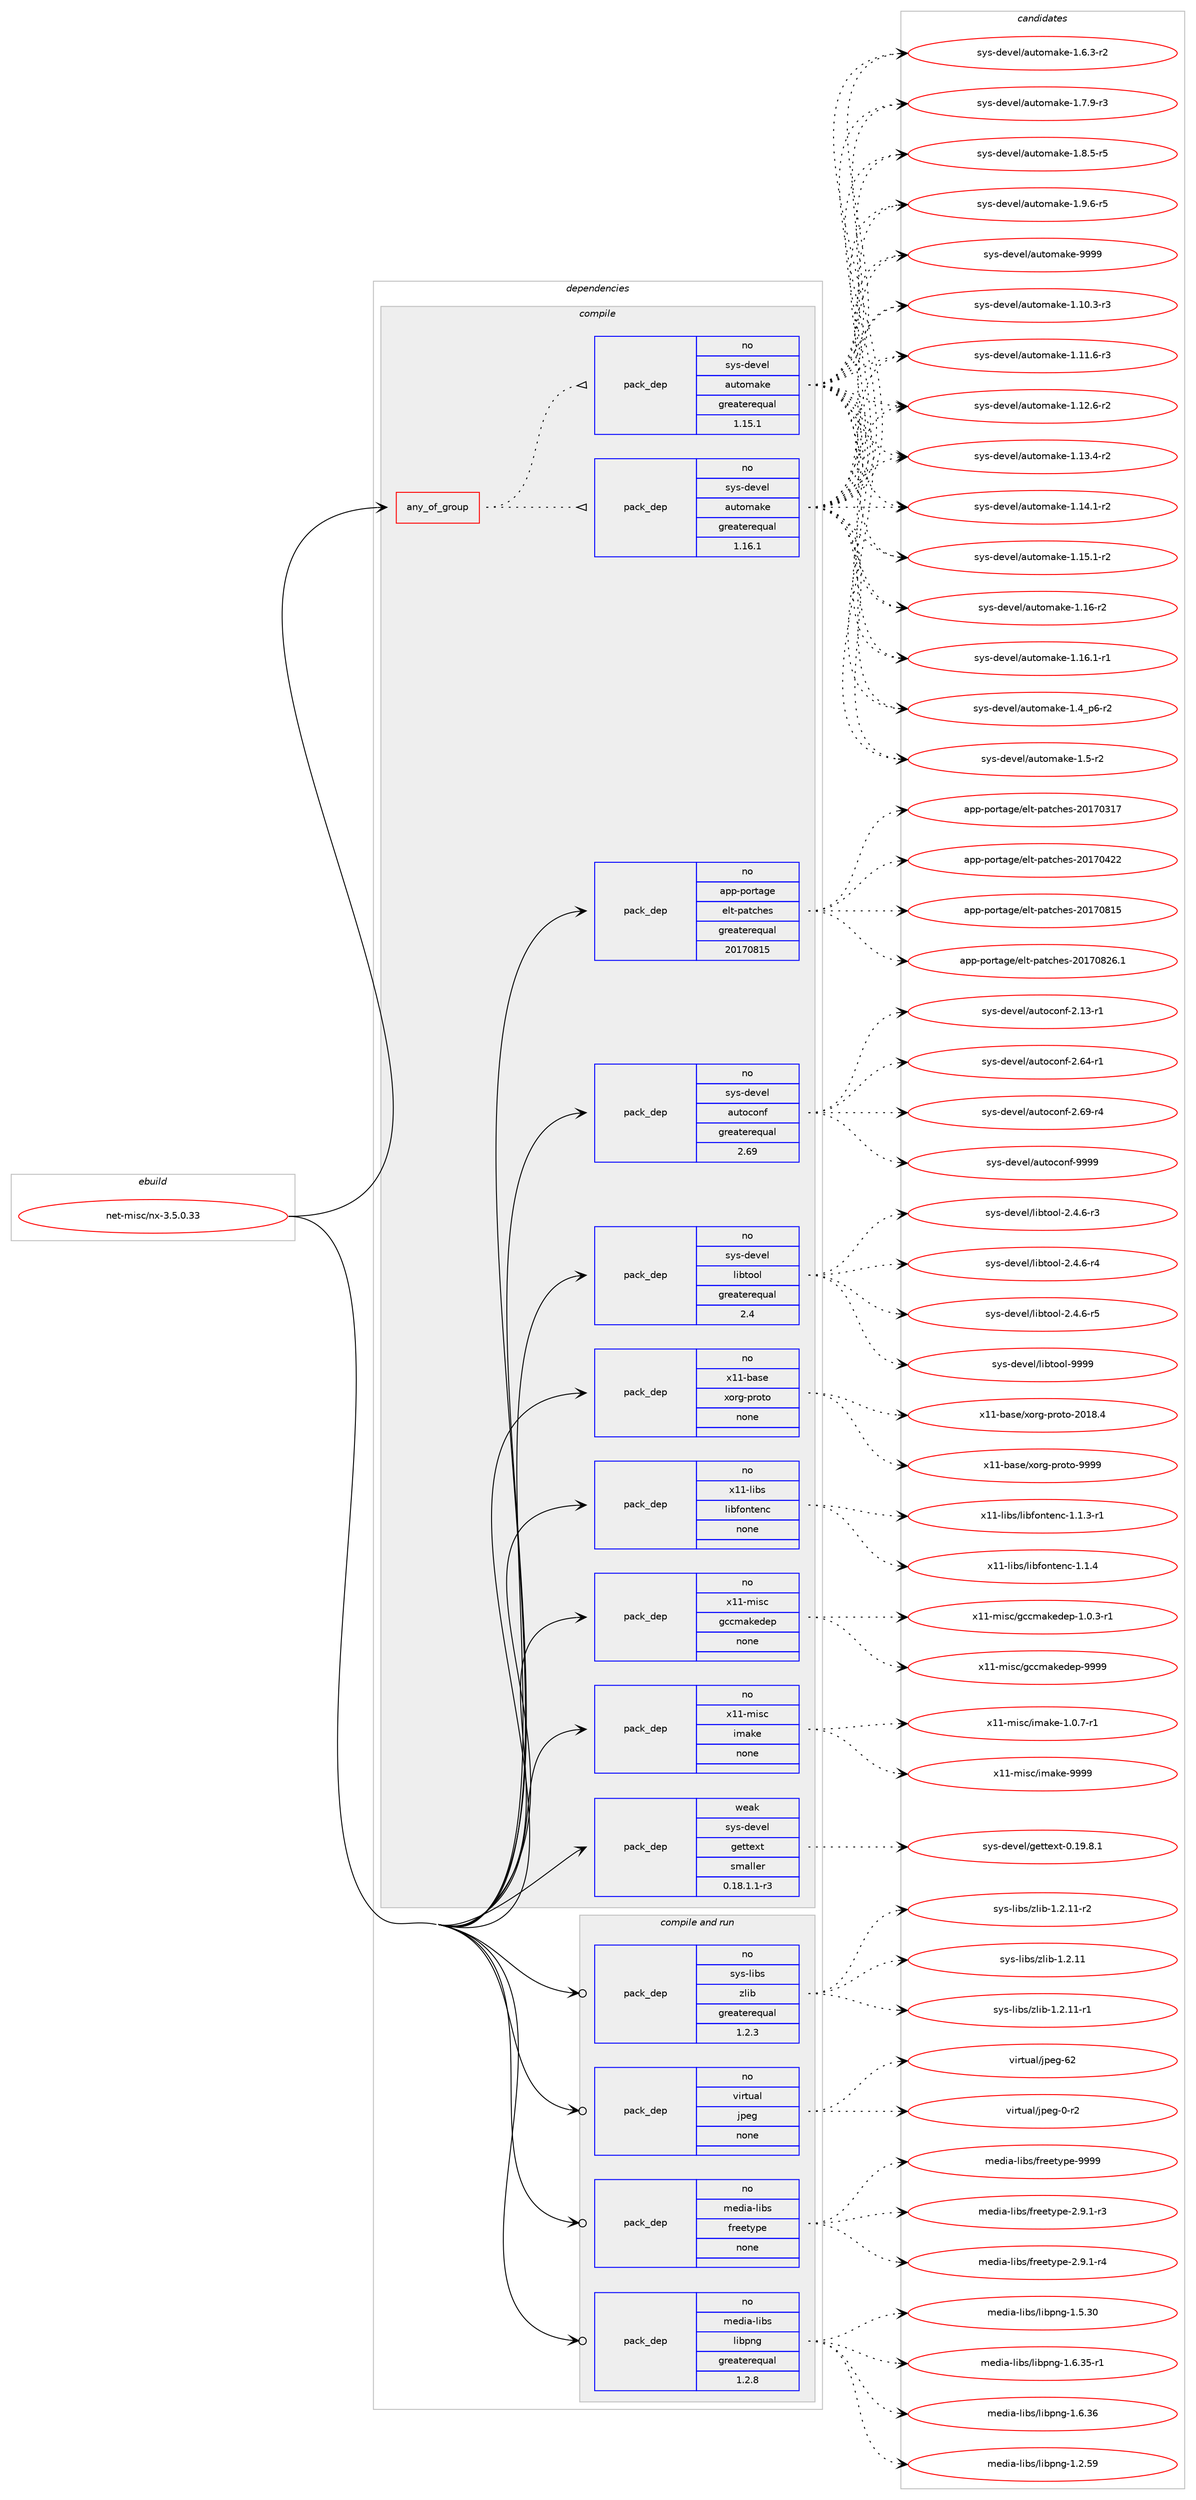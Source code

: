 digraph prolog {

# *************
# Graph options
# *************

newrank=true;
concentrate=true;
compound=true;
graph [rankdir=LR,fontname=Helvetica,fontsize=10,ranksep=1.5];#, ranksep=2.5, nodesep=0.2];
edge  [arrowhead=vee];
node  [fontname=Helvetica,fontsize=10];

# **********
# The ebuild
# **********

subgraph cluster_leftcol {
color=gray;
rank=same;
label=<<i>ebuild</i>>;
id [label="net-misc/nx-3.5.0.33", color=red, width=4, href="../net-misc/nx-3.5.0.33.svg"];
}

# ****************
# The dependencies
# ****************

subgraph cluster_midcol {
color=gray;
label=<<i>dependencies</i>>;
subgraph cluster_compile {
fillcolor="#eeeeee";
style=filled;
label=<<i>compile</i>>;
subgraph any26384 {
dependency1670191 [label=<<TABLE BORDER="0" CELLBORDER="1" CELLSPACING="0" CELLPADDING="4"><TR><TD CELLPADDING="10">any_of_group</TD></TR></TABLE>>, shape=none, color=red];subgraph pack1194161 {
dependency1670192 [label=<<TABLE BORDER="0" CELLBORDER="1" CELLSPACING="0" CELLPADDING="4" WIDTH="220"><TR><TD ROWSPAN="6" CELLPADDING="30">pack_dep</TD></TR><TR><TD WIDTH="110">no</TD></TR><TR><TD>sys-devel</TD></TR><TR><TD>automake</TD></TR><TR><TD>greaterequal</TD></TR><TR><TD>1.16.1</TD></TR></TABLE>>, shape=none, color=blue];
}
dependency1670191:e -> dependency1670192:w [weight=20,style="dotted",arrowhead="oinv"];
subgraph pack1194162 {
dependency1670193 [label=<<TABLE BORDER="0" CELLBORDER="1" CELLSPACING="0" CELLPADDING="4" WIDTH="220"><TR><TD ROWSPAN="6" CELLPADDING="30">pack_dep</TD></TR><TR><TD WIDTH="110">no</TD></TR><TR><TD>sys-devel</TD></TR><TR><TD>automake</TD></TR><TR><TD>greaterequal</TD></TR><TR><TD>1.15.1</TD></TR></TABLE>>, shape=none, color=blue];
}
dependency1670191:e -> dependency1670193:w [weight=20,style="dotted",arrowhead="oinv"];
}
id:e -> dependency1670191:w [weight=20,style="solid",arrowhead="vee"];
subgraph pack1194163 {
dependency1670194 [label=<<TABLE BORDER="0" CELLBORDER="1" CELLSPACING="0" CELLPADDING="4" WIDTH="220"><TR><TD ROWSPAN="6" CELLPADDING="30">pack_dep</TD></TR><TR><TD WIDTH="110">no</TD></TR><TR><TD>app-portage</TD></TR><TR><TD>elt-patches</TD></TR><TR><TD>greaterequal</TD></TR><TR><TD>20170815</TD></TR></TABLE>>, shape=none, color=blue];
}
id:e -> dependency1670194:w [weight=20,style="solid",arrowhead="vee"];
subgraph pack1194164 {
dependency1670195 [label=<<TABLE BORDER="0" CELLBORDER="1" CELLSPACING="0" CELLPADDING="4" WIDTH="220"><TR><TD ROWSPAN="6" CELLPADDING="30">pack_dep</TD></TR><TR><TD WIDTH="110">no</TD></TR><TR><TD>sys-devel</TD></TR><TR><TD>autoconf</TD></TR><TR><TD>greaterequal</TD></TR><TR><TD>2.69</TD></TR></TABLE>>, shape=none, color=blue];
}
id:e -> dependency1670195:w [weight=20,style="solid",arrowhead="vee"];
subgraph pack1194165 {
dependency1670196 [label=<<TABLE BORDER="0" CELLBORDER="1" CELLSPACING="0" CELLPADDING="4" WIDTH="220"><TR><TD ROWSPAN="6" CELLPADDING="30">pack_dep</TD></TR><TR><TD WIDTH="110">no</TD></TR><TR><TD>sys-devel</TD></TR><TR><TD>libtool</TD></TR><TR><TD>greaterequal</TD></TR><TR><TD>2.4</TD></TR></TABLE>>, shape=none, color=blue];
}
id:e -> dependency1670196:w [weight=20,style="solid",arrowhead="vee"];
subgraph pack1194166 {
dependency1670197 [label=<<TABLE BORDER="0" CELLBORDER="1" CELLSPACING="0" CELLPADDING="4" WIDTH="220"><TR><TD ROWSPAN="6" CELLPADDING="30">pack_dep</TD></TR><TR><TD WIDTH="110">no</TD></TR><TR><TD>x11-base</TD></TR><TR><TD>xorg-proto</TD></TR><TR><TD>none</TD></TR><TR><TD></TD></TR></TABLE>>, shape=none, color=blue];
}
id:e -> dependency1670197:w [weight=20,style="solid",arrowhead="vee"];
subgraph pack1194167 {
dependency1670198 [label=<<TABLE BORDER="0" CELLBORDER="1" CELLSPACING="0" CELLPADDING="4" WIDTH="220"><TR><TD ROWSPAN="6" CELLPADDING="30">pack_dep</TD></TR><TR><TD WIDTH="110">no</TD></TR><TR><TD>x11-libs</TD></TR><TR><TD>libfontenc</TD></TR><TR><TD>none</TD></TR><TR><TD></TD></TR></TABLE>>, shape=none, color=blue];
}
id:e -> dependency1670198:w [weight=20,style="solid",arrowhead="vee"];
subgraph pack1194168 {
dependency1670199 [label=<<TABLE BORDER="0" CELLBORDER="1" CELLSPACING="0" CELLPADDING="4" WIDTH="220"><TR><TD ROWSPAN="6" CELLPADDING="30">pack_dep</TD></TR><TR><TD WIDTH="110">no</TD></TR><TR><TD>x11-misc</TD></TR><TR><TD>gccmakedep</TD></TR><TR><TD>none</TD></TR><TR><TD></TD></TR></TABLE>>, shape=none, color=blue];
}
id:e -> dependency1670199:w [weight=20,style="solid",arrowhead="vee"];
subgraph pack1194169 {
dependency1670200 [label=<<TABLE BORDER="0" CELLBORDER="1" CELLSPACING="0" CELLPADDING="4" WIDTH="220"><TR><TD ROWSPAN="6" CELLPADDING="30">pack_dep</TD></TR><TR><TD WIDTH="110">no</TD></TR><TR><TD>x11-misc</TD></TR><TR><TD>imake</TD></TR><TR><TD>none</TD></TR><TR><TD></TD></TR></TABLE>>, shape=none, color=blue];
}
id:e -> dependency1670200:w [weight=20,style="solid",arrowhead="vee"];
subgraph pack1194170 {
dependency1670201 [label=<<TABLE BORDER="0" CELLBORDER="1" CELLSPACING="0" CELLPADDING="4" WIDTH="220"><TR><TD ROWSPAN="6" CELLPADDING="30">pack_dep</TD></TR><TR><TD WIDTH="110">weak</TD></TR><TR><TD>sys-devel</TD></TR><TR><TD>gettext</TD></TR><TR><TD>smaller</TD></TR><TR><TD>0.18.1.1-r3</TD></TR></TABLE>>, shape=none, color=blue];
}
id:e -> dependency1670201:w [weight=20,style="solid",arrowhead="vee"];
}
subgraph cluster_compileandrun {
fillcolor="#eeeeee";
style=filled;
label=<<i>compile and run</i>>;
subgraph pack1194171 {
dependency1670202 [label=<<TABLE BORDER="0" CELLBORDER="1" CELLSPACING="0" CELLPADDING="4" WIDTH="220"><TR><TD ROWSPAN="6" CELLPADDING="30">pack_dep</TD></TR><TR><TD WIDTH="110">no</TD></TR><TR><TD>media-libs</TD></TR><TR><TD>freetype</TD></TR><TR><TD>none</TD></TR><TR><TD></TD></TR></TABLE>>, shape=none, color=blue];
}
id:e -> dependency1670202:w [weight=20,style="solid",arrowhead="odotvee"];
subgraph pack1194172 {
dependency1670203 [label=<<TABLE BORDER="0" CELLBORDER="1" CELLSPACING="0" CELLPADDING="4" WIDTH="220"><TR><TD ROWSPAN="6" CELLPADDING="30">pack_dep</TD></TR><TR><TD WIDTH="110">no</TD></TR><TR><TD>media-libs</TD></TR><TR><TD>libpng</TD></TR><TR><TD>greaterequal</TD></TR><TR><TD>1.2.8</TD></TR></TABLE>>, shape=none, color=blue];
}
id:e -> dependency1670203:w [weight=20,style="solid",arrowhead="odotvee"];
subgraph pack1194173 {
dependency1670204 [label=<<TABLE BORDER="0" CELLBORDER="1" CELLSPACING="0" CELLPADDING="4" WIDTH="220"><TR><TD ROWSPAN="6" CELLPADDING="30">pack_dep</TD></TR><TR><TD WIDTH="110">no</TD></TR><TR><TD>sys-libs</TD></TR><TR><TD>zlib</TD></TR><TR><TD>greaterequal</TD></TR><TR><TD>1.2.3</TD></TR></TABLE>>, shape=none, color=blue];
}
id:e -> dependency1670204:w [weight=20,style="solid",arrowhead="odotvee"];
subgraph pack1194174 {
dependency1670205 [label=<<TABLE BORDER="0" CELLBORDER="1" CELLSPACING="0" CELLPADDING="4" WIDTH="220"><TR><TD ROWSPAN="6" CELLPADDING="30">pack_dep</TD></TR><TR><TD WIDTH="110">no</TD></TR><TR><TD>virtual</TD></TR><TR><TD>jpeg</TD></TR><TR><TD>none</TD></TR><TR><TD></TD></TR></TABLE>>, shape=none, color=blue];
}
id:e -> dependency1670205:w [weight=20,style="solid",arrowhead="odotvee"];
}
subgraph cluster_run {
fillcolor="#eeeeee";
style=filled;
label=<<i>run</i>>;
}
}

# **************
# The candidates
# **************

subgraph cluster_choices {
rank=same;
color=gray;
label=<<i>candidates</i>>;

subgraph choice1194161 {
color=black;
nodesep=1;
choice11512111545100101118101108479711711611110997107101454946494846514511451 [label="sys-devel/automake-1.10.3-r3", color=red, width=4,href="../sys-devel/automake-1.10.3-r3.svg"];
choice11512111545100101118101108479711711611110997107101454946494946544511451 [label="sys-devel/automake-1.11.6-r3", color=red, width=4,href="../sys-devel/automake-1.11.6-r3.svg"];
choice11512111545100101118101108479711711611110997107101454946495046544511450 [label="sys-devel/automake-1.12.6-r2", color=red, width=4,href="../sys-devel/automake-1.12.6-r2.svg"];
choice11512111545100101118101108479711711611110997107101454946495146524511450 [label="sys-devel/automake-1.13.4-r2", color=red, width=4,href="../sys-devel/automake-1.13.4-r2.svg"];
choice11512111545100101118101108479711711611110997107101454946495246494511450 [label="sys-devel/automake-1.14.1-r2", color=red, width=4,href="../sys-devel/automake-1.14.1-r2.svg"];
choice11512111545100101118101108479711711611110997107101454946495346494511450 [label="sys-devel/automake-1.15.1-r2", color=red, width=4,href="../sys-devel/automake-1.15.1-r2.svg"];
choice1151211154510010111810110847971171161111099710710145494649544511450 [label="sys-devel/automake-1.16-r2", color=red, width=4,href="../sys-devel/automake-1.16-r2.svg"];
choice11512111545100101118101108479711711611110997107101454946495446494511449 [label="sys-devel/automake-1.16.1-r1", color=red, width=4,href="../sys-devel/automake-1.16.1-r1.svg"];
choice115121115451001011181011084797117116111109971071014549465295112544511450 [label="sys-devel/automake-1.4_p6-r2", color=red, width=4,href="../sys-devel/automake-1.4_p6-r2.svg"];
choice11512111545100101118101108479711711611110997107101454946534511450 [label="sys-devel/automake-1.5-r2", color=red, width=4,href="../sys-devel/automake-1.5-r2.svg"];
choice115121115451001011181011084797117116111109971071014549465446514511450 [label="sys-devel/automake-1.6.3-r2", color=red, width=4,href="../sys-devel/automake-1.6.3-r2.svg"];
choice115121115451001011181011084797117116111109971071014549465546574511451 [label="sys-devel/automake-1.7.9-r3", color=red, width=4,href="../sys-devel/automake-1.7.9-r3.svg"];
choice115121115451001011181011084797117116111109971071014549465646534511453 [label="sys-devel/automake-1.8.5-r5", color=red, width=4,href="../sys-devel/automake-1.8.5-r5.svg"];
choice115121115451001011181011084797117116111109971071014549465746544511453 [label="sys-devel/automake-1.9.6-r5", color=red, width=4,href="../sys-devel/automake-1.9.6-r5.svg"];
choice115121115451001011181011084797117116111109971071014557575757 [label="sys-devel/automake-9999", color=red, width=4,href="../sys-devel/automake-9999.svg"];
dependency1670192:e -> choice11512111545100101118101108479711711611110997107101454946494846514511451:w [style=dotted,weight="100"];
dependency1670192:e -> choice11512111545100101118101108479711711611110997107101454946494946544511451:w [style=dotted,weight="100"];
dependency1670192:e -> choice11512111545100101118101108479711711611110997107101454946495046544511450:w [style=dotted,weight="100"];
dependency1670192:e -> choice11512111545100101118101108479711711611110997107101454946495146524511450:w [style=dotted,weight="100"];
dependency1670192:e -> choice11512111545100101118101108479711711611110997107101454946495246494511450:w [style=dotted,weight="100"];
dependency1670192:e -> choice11512111545100101118101108479711711611110997107101454946495346494511450:w [style=dotted,weight="100"];
dependency1670192:e -> choice1151211154510010111810110847971171161111099710710145494649544511450:w [style=dotted,weight="100"];
dependency1670192:e -> choice11512111545100101118101108479711711611110997107101454946495446494511449:w [style=dotted,weight="100"];
dependency1670192:e -> choice115121115451001011181011084797117116111109971071014549465295112544511450:w [style=dotted,weight="100"];
dependency1670192:e -> choice11512111545100101118101108479711711611110997107101454946534511450:w [style=dotted,weight="100"];
dependency1670192:e -> choice115121115451001011181011084797117116111109971071014549465446514511450:w [style=dotted,weight="100"];
dependency1670192:e -> choice115121115451001011181011084797117116111109971071014549465546574511451:w [style=dotted,weight="100"];
dependency1670192:e -> choice115121115451001011181011084797117116111109971071014549465646534511453:w [style=dotted,weight="100"];
dependency1670192:e -> choice115121115451001011181011084797117116111109971071014549465746544511453:w [style=dotted,weight="100"];
dependency1670192:e -> choice115121115451001011181011084797117116111109971071014557575757:w [style=dotted,weight="100"];
}
subgraph choice1194162 {
color=black;
nodesep=1;
choice11512111545100101118101108479711711611110997107101454946494846514511451 [label="sys-devel/automake-1.10.3-r3", color=red, width=4,href="../sys-devel/automake-1.10.3-r3.svg"];
choice11512111545100101118101108479711711611110997107101454946494946544511451 [label="sys-devel/automake-1.11.6-r3", color=red, width=4,href="../sys-devel/automake-1.11.6-r3.svg"];
choice11512111545100101118101108479711711611110997107101454946495046544511450 [label="sys-devel/automake-1.12.6-r2", color=red, width=4,href="../sys-devel/automake-1.12.6-r2.svg"];
choice11512111545100101118101108479711711611110997107101454946495146524511450 [label="sys-devel/automake-1.13.4-r2", color=red, width=4,href="../sys-devel/automake-1.13.4-r2.svg"];
choice11512111545100101118101108479711711611110997107101454946495246494511450 [label="sys-devel/automake-1.14.1-r2", color=red, width=4,href="../sys-devel/automake-1.14.1-r2.svg"];
choice11512111545100101118101108479711711611110997107101454946495346494511450 [label="sys-devel/automake-1.15.1-r2", color=red, width=4,href="../sys-devel/automake-1.15.1-r2.svg"];
choice1151211154510010111810110847971171161111099710710145494649544511450 [label="sys-devel/automake-1.16-r2", color=red, width=4,href="../sys-devel/automake-1.16-r2.svg"];
choice11512111545100101118101108479711711611110997107101454946495446494511449 [label="sys-devel/automake-1.16.1-r1", color=red, width=4,href="../sys-devel/automake-1.16.1-r1.svg"];
choice115121115451001011181011084797117116111109971071014549465295112544511450 [label="sys-devel/automake-1.4_p6-r2", color=red, width=4,href="../sys-devel/automake-1.4_p6-r2.svg"];
choice11512111545100101118101108479711711611110997107101454946534511450 [label="sys-devel/automake-1.5-r2", color=red, width=4,href="../sys-devel/automake-1.5-r2.svg"];
choice115121115451001011181011084797117116111109971071014549465446514511450 [label="sys-devel/automake-1.6.3-r2", color=red, width=4,href="../sys-devel/automake-1.6.3-r2.svg"];
choice115121115451001011181011084797117116111109971071014549465546574511451 [label="sys-devel/automake-1.7.9-r3", color=red, width=4,href="../sys-devel/automake-1.7.9-r3.svg"];
choice115121115451001011181011084797117116111109971071014549465646534511453 [label="sys-devel/automake-1.8.5-r5", color=red, width=4,href="../sys-devel/automake-1.8.5-r5.svg"];
choice115121115451001011181011084797117116111109971071014549465746544511453 [label="sys-devel/automake-1.9.6-r5", color=red, width=4,href="../sys-devel/automake-1.9.6-r5.svg"];
choice115121115451001011181011084797117116111109971071014557575757 [label="sys-devel/automake-9999", color=red, width=4,href="../sys-devel/automake-9999.svg"];
dependency1670193:e -> choice11512111545100101118101108479711711611110997107101454946494846514511451:w [style=dotted,weight="100"];
dependency1670193:e -> choice11512111545100101118101108479711711611110997107101454946494946544511451:w [style=dotted,weight="100"];
dependency1670193:e -> choice11512111545100101118101108479711711611110997107101454946495046544511450:w [style=dotted,weight="100"];
dependency1670193:e -> choice11512111545100101118101108479711711611110997107101454946495146524511450:w [style=dotted,weight="100"];
dependency1670193:e -> choice11512111545100101118101108479711711611110997107101454946495246494511450:w [style=dotted,weight="100"];
dependency1670193:e -> choice11512111545100101118101108479711711611110997107101454946495346494511450:w [style=dotted,weight="100"];
dependency1670193:e -> choice1151211154510010111810110847971171161111099710710145494649544511450:w [style=dotted,weight="100"];
dependency1670193:e -> choice11512111545100101118101108479711711611110997107101454946495446494511449:w [style=dotted,weight="100"];
dependency1670193:e -> choice115121115451001011181011084797117116111109971071014549465295112544511450:w [style=dotted,weight="100"];
dependency1670193:e -> choice11512111545100101118101108479711711611110997107101454946534511450:w [style=dotted,weight="100"];
dependency1670193:e -> choice115121115451001011181011084797117116111109971071014549465446514511450:w [style=dotted,weight="100"];
dependency1670193:e -> choice115121115451001011181011084797117116111109971071014549465546574511451:w [style=dotted,weight="100"];
dependency1670193:e -> choice115121115451001011181011084797117116111109971071014549465646534511453:w [style=dotted,weight="100"];
dependency1670193:e -> choice115121115451001011181011084797117116111109971071014549465746544511453:w [style=dotted,weight="100"];
dependency1670193:e -> choice115121115451001011181011084797117116111109971071014557575757:w [style=dotted,weight="100"];
}
subgraph choice1194163 {
color=black;
nodesep=1;
choice97112112451121111141169710310147101108116451129711699104101115455048495548514955 [label="app-portage/elt-patches-20170317", color=red, width=4,href="../app-portage/elt-patches-20170317.svg"];
choice97112112451121111141169710310147101108116451129711699104101115455048495548525050 [label="app-portage/elt-patches-20170422", color=red, width=4,href="../app-portage/elt-patches-20170422.svg"];
choice97112112451121111141169710310147101108116451129711699104101115455048495548564953 [label="app-portage/elt-patches-20170815", color=red, width=4,href="../app-portage/elt-patches-20170815.svg"];
choice971121124511211111411697103101471011081164511297116991041011154550484955485650544649 [label="app-portage/elt-patches-20170826.1", color=red, width=4,href="../app-portage/elt-patches-20170826.1.svg"];
dependency1670194:e -> choice97112112451121111141169710310147101108116451129711699104101115455048495548514955:w [style=dotted,weight="100"];
dependency1670194:e -> choice97112112451121111141169710310147101108116451129711699104101115455048495548525050:w [style=dotted,weight="100"];
dependency1670194:e -> choice97112112451121111141169710310147101108116451129711699104101115455048495548564953:w [style=dotted,weight="100"];
dependency1670194:e -> choice971121124511211111411697103101471011081164511297116991041011154550484955485650544649:w [style=dotted,weight="100"];
}
subgraph choice1194164 {
color=black;
nodesep=1;
choice1151211154510010111810110847971171161119911111010245504649514511449 [label="sys-devel/autoconf-2.13-r1", color=red, width=4,href="../sys-devel/autoconf-2.13-r1.svg"];
choice1151211154510010111810110847971171161119911111010245504654524511449 [label="sys-devel/autoconf-2.64-r1", color=red, width=4,href="../sys-devel/autoconf-2.64-r1.svg"];
choice1151211154510010111810110847971171161119911111010245504654574511452 [label="sys-devel/autoconf-2.69-r4", color=red, width=4,href="../sys-devel/autoconf-2.69-r4.svg"];
choice115121115451001011181011084797117116111991111101024557575757 [label="sys-devel/autoconf-9999", color=red, width=4,href="../sys-devel/autoconf-9999.svg"];
dependency1670195:e -> choice1151211154510010111810110847971171161119911111010245504649514511449:w [style=dotted,weight="100"];
dependency1670195:e -> choice1151211154510010111810110847971171161119911111010245504654524511449:w [style=dotted,weight="100"];
dependency1670195:e -> choice1151211154510010111810110847971171161119911111010245504654574511452:w [style=dotted,weight="100"];
dependency1670195:e -> choice115121115451001011181011084797117116111991111101024557575757:w [style=dotted,weight="100"];
}
subgraph choice1194165 {
color=black;
nodesep=1;
choice1151211154510010111810110847108105981161111111084550465246544511451 [label="sys-devel/libtool-2.4.6-r3", color=red, width=4,href="../sys-devel/libtool-2.4.6-r3.svg"];
choice1151211154510010111810110847108105981161111111084550465246544511452 [label="sys-devel/libtool-2.4.6-r4", color=red, width=4,href="../sys-devel/libtool-2.4.6-r4.svg"];
choice1151211154510010111810110847108105981161111111084550465246544511453 [label="sys-devel/libtool-2.4.6-r5", color=red, width=4,href="../sys-devel/libtool-2.4.6-r5.svg"];
choice1151211154510010111810110847108105981161111111084557575757 [label="sys-devel/libtool-9999", color=red, width=4,href="../sys-devel/libtool-9999.svg"];
dependency1670196:e -> choice1151211154510010111810110847108105981161111111084550465246544511451:w [style=dotted,weight="100"];
dependency1670196:e -> choice1151211154510010111810110847108105981161111111084550465246544511452:w [style=dotted,weight="100"];
dependency1670196:e -> choice1151211154510010111810110847108105981161111111084550465246544511453:w [style=dotted,weight="100"];
dependency1670196:e -> choice1151211154510010111810110847108105981161111111084557575757:w [style=dotted,weight="100"];
}
subgraph choice1194166 {
color=black;
nodesep=1;
choice1204949459897115101471201111141034511211411111611145504849564652 [label="x11-base/xorg-proto-2018.4", color=red, width=4,href="../x11-base/xorg-proto-2018.4.svg"];
choice120494945989711510147120111114103451121141111161114557575757 [label="x11-base/xorg-proto-9999", color=red, width=4,href="../x11-base/xorg-proto-9999.svg"];
dependency1670197:e -> choice1204949459897115101471201111141034511211411111611145504849564652:w [style=dotted,weight="100"];
dependency1670197:e -> choice120494945989711510147120111114103451121141111161114557575757:w [style=dotted,weight="100"];
}
subgraph choice1194167 {
color=black;
nodesep=1;
choice120494945108105981154710810598102111110116101110994549464946514511449 [label="x11-libs/libfontenc-1.1.3-r1", color=red, width=4,href="../x11-libs/libfontenc-1.1.3-r1.svg"];
choice12049494510810598115471081059810211111011610111099454946494652 [label="x11-libs/libfontenc-1.1.4", color=red, width=4,href="../x11-libs/libfontenc-1.1.4.svg"];
dependency1670198:e -> choice120494945108105981154710810598102111110116101110994549464946514511449:w [style=dotted,weight="100"];
dependency1670198:e -> choice12049494510810598115471081059810211111011610111099454946494652:w [style=dotted,weight="100"];
}
subgraph choice1194168 {
color=black;
nodesep=1;
choice12049494510910511599471039999109971071011001011124549464846514511449 [label="x11-misc/gccmakedep-1.0.3-r1", color=red, width=4,href="../x11-misc/gccmakedep-1.0.3-r1.svg"];
choice12049494510910511599471039999109971071011001011124557575757 [label="x11-misc/gccmakedep-9999", color=red, width=4,href="../x11-misc/gccmakedep-9999.svg"];
dependency1670199:e -> choice12049494510910511599471039999109971071011001011124549464846514511449:w [style=dotted,weight="100"];
dependency1670199:e -> choice12049494510910511599471039999109971071011001011124557575757:w [style=dotted,weight="100"];
}
subgraph choice1194169 {
color=black;
nodesep=1;
choice1204949451091051159947105109971071014549464846554511449 [label="x11-misc/imake-1.0.7-r1", color=red, width=4,href="../x11-misc/imake-1.0.7-r1.svg"];
choice1204949451091051159947105109971071014557575757 [label="x11-misc/imake-9999", color=red, width=4,href="../x11-misc/imake-9999.svg"];
dependency1670200:e -> choice1204949451091051159947105109971071014549464846554511449:w [style=dotted,weight="100"];
dependency1670200:e -> choice1204949451091051159947105109971071014557575757:w [style=dotted,weight="100"];
}
subgraph choice1194170 {
color=black;
nodesep=1;
choice1151211154510010111810110847103101116116101120116454846495746564649 [label="sys-devel/gettext-0.19.8.1", color=red, width=4,href="../sys-devel/gettext-0.19.8.1.svg"];
dependency1670201:e -> choice1151211154510010111810110847103101116116101120116454846495746564649:w [style=dotted,weight="100"];
}
subgraph choice1194171 {
color=black;
nodesep=1;
choice109101100105974510810598115471021141011011161211121014550465746494511451 [label="media-libs/freetype-2.9.1-r3", color=red, width=4,href="../media-libs/freetype-2.9.1-r3.svg"];
choice109101100105974510810598115471021141011011161211121014550465746494511452 [label="media-libs/freetype-2.9.1-r4", color=red, width=4,href="../media-libs/freetype-2.9.1-r4.svg"];
choice109101100105974510810598115471021141011011161211121014557575757 [label="media-libs/freetype-9999", color=red, width=4,href="../media-libs/freetype-9999.svg"];
dependency1670202:e -> choice109101100105974510810598115471021141011011161211121014550465746494511451:w [style=dotted,weight="100"];
dependency1670202:e -> choice109101100105974510810598115471021141011011161211121014550465746494511452:w [style=dotted,weight="100"];
dependency1670202:e -> choice109101100105974510810598115471021141011011161211121014557575757:w [style=dotted,weight="100"];
}
subgraph choice1194172 {
color=black;
nodesep=1;
choice109101100105974510810598115471081059811211010345494650465357 [label="media-libs/libpng-1.2.59", color=red, width=4,href="../media-libs/libpng-1.2.59.svg"];
choice109101100105974510810598115471081059811211010345494653465148 [label="media-libs/libpng-1.5.30", color=red, width=4,href="../media-libs/libpng-1.5.30.svg"];
choice1091011001059745108105981154710810598112110103454946544651534511449 [label="media-libs/libpng-1.6.35-r1", color=red, width=4,href="../media-libs/libpng-1.6.35-r1.svg"];
choice109101100105974510810598115471081059811211010345494654465154 [label="media-libs/libpng-1.6.36", color=red, width=4,href="../media-libs/libpng-1.6.36.svg"];
dependency1670203:e -> choice109101100105974510810598115471081059811211010345494650465357:w [style=dotted,weight="100"];
dependency1670203:e -> choice109101100105974510810598115471081059811211010345494653465148:w [style=dotted,weight="100"];
dependency1670203:e -> choice1091011001059745108105981154710810598112110103454946544651534511449:w [style=dotted,weight="100"];
dependency1670203:e -> choice109101100105974510810598115471081059811211010345494654465154:w [style=dotted,weight="100"];
}
subgraph choice1194173 {
color=black;
nodesep=1;
choice1151211154510810598115471221081059845494650464949 [label="sys-libs/zlib-1.2.11", color=red, width=4,href="../sys-libs/zlib-1.2.11.svg"];
choice11512111545108105981154712210810598454946504649494511449 [label="sys-libs/zlib-1.2.11-r1", color=red, width=4,href="../sys-libs/zlib-1.2.11-r1.svg"];
choice11512111545108105981154712210810598454946504649494511450 [label="sys-libs/zlib-1.2.11-r2", color=red, width=4,href="../sys-libs/zlib-1.2.11-r2.svg"];
dependency1670204:e -> choice1151211154510810598115471221081059845494650464949:w [style=dotted,weight="100"];
dependency1670204:e -> choice11512111545108105981154712210810598454946504649494511449:w [style=dotted,weight="100"];
dependency1670204:e -> choice11512111545108105981154712210810598454946504649494511450:w [style=dotted,weight="100"];
}
subgraph choice1194174 {
color=black;
nodesep=1;
choice118105114116117971084710611210110345484511450 [label="virtual/jpeg-0-r2", color=red, width=4,href="../virtual/jpeg-0-r2.svg"];
choice1181051141161179710847106112101103455450 [label="virtual/jpeg-62", color=red, width=4,href="../virtual/jpeg-62.svg"];
dependency1670205:e -> choice118105114116117971084710611210110345484511450:w [style=dotted,weight="100"];
dependency1670205:e -> choice1181051141161179710847106112101103455450:w [style=dotted,weight="100"];
}
}

}
